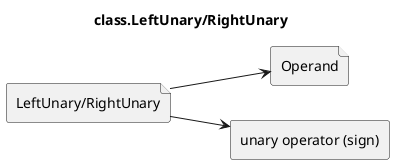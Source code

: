 @startuml
left to right direction
title class.LeftUnary/RightUnary

file "LeftUnary/RightUnary" as Unary
file Operand
rectangle "unary operator (sign)" as operator

Unary-->Operand
Unary-->operator
@enduml
